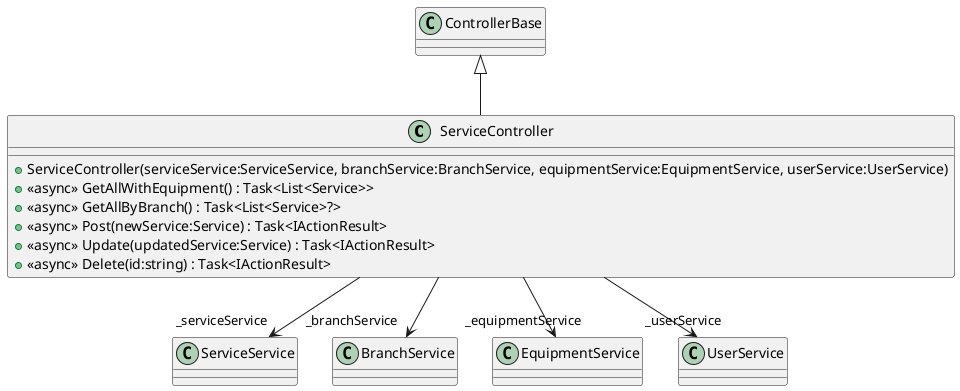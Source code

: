 @startuml
class ServiceController {
    + ServiceController(serviceService:ServiceService, branchService:BranchService, equipmentService:EquipmentService, userService:UserService)
    + <<async>> GetAllWithEquipment() : Task<List<Service>>
    + <<async>> GetAllByBranch() : Task<List<Service>?>
    + <<async>> Post(newService:Service) : Task<IActionResult>
    + <<async>> Update(updatedService:Service) : Task<IActionResult>
    + <<async>> Delete(id:string) : Task<IActionResult>
}
ControllerBase <|-- ServiceController
ServiceController --> "_serviceService" ServiceService
ServiceController --> "_branchService" BranchService
ServiceController --> "_equipmentService" EquipmentService
ServiceController --> "_userService" UserService
@enduml
